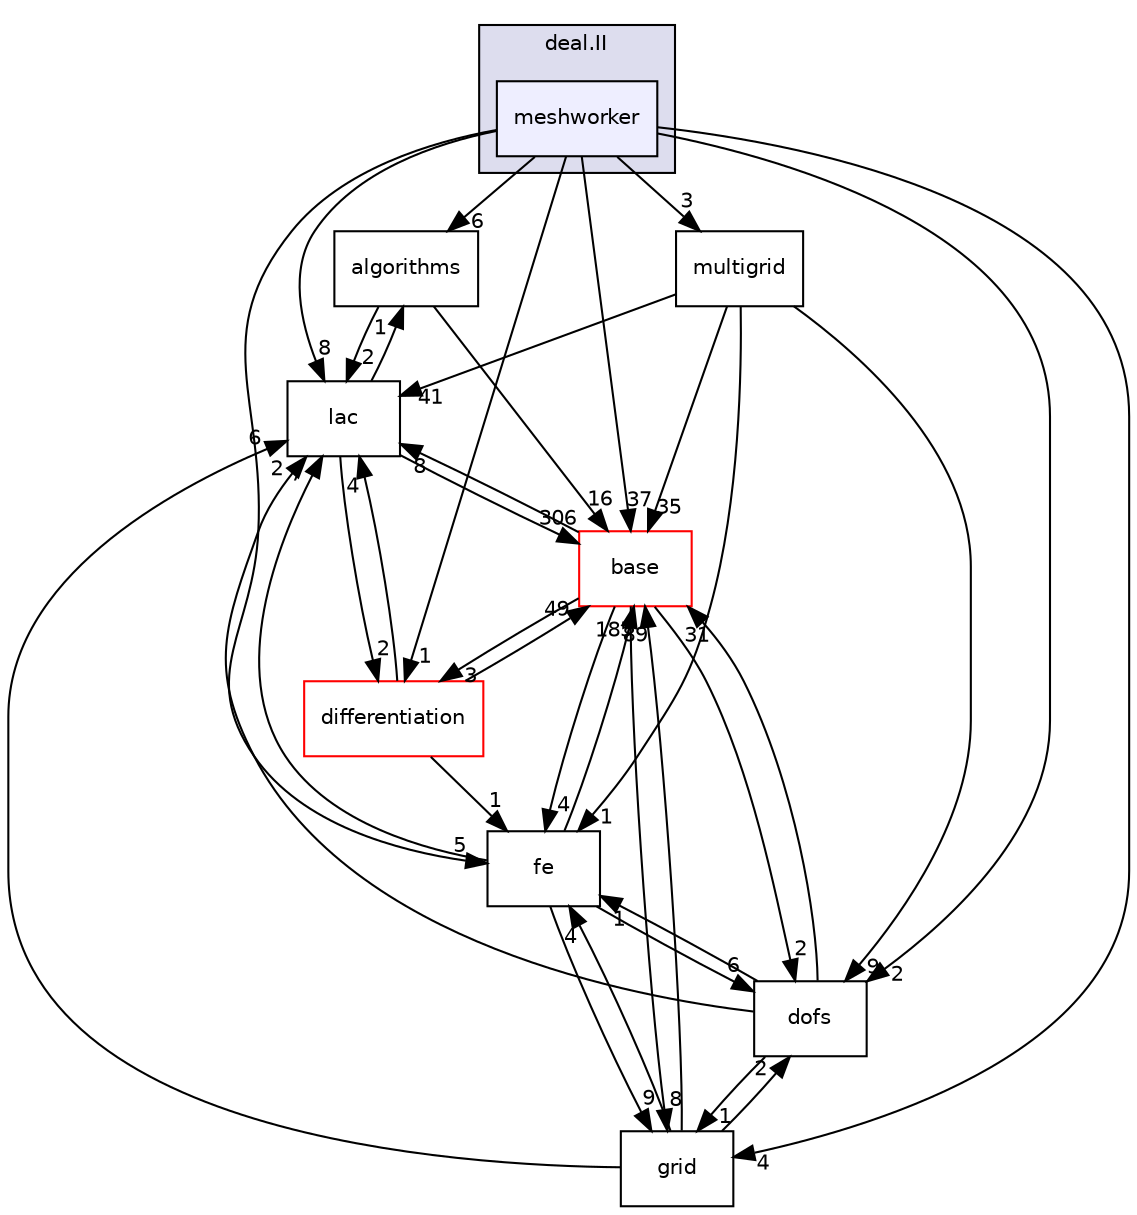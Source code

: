 digraph "include/deal.II/meshworker" {
  compound=true
  node [ fontsize="10", fontname="Helvetica"];
  edge [ labelfontsize="10", labelfontname="Helvetica"];
  subgraph clusterdir_ee90d91a514b839c31faec7a1d916f67 {
    graph [ bgcolor="#ddddee", pencolor="black", label="deal.II" fontname="Helvetica", fontsize="10", URL="dir_ee90d91a514b839c31faec7a1d916f67.html"]
  dir_33a86324b0d1f765939ced0f5e9d1f5c [shape=box, label="meshworker", style="filled", fillcolor="#eeeeff", pencolor="black", URL="dir_33a86324b0d1f765939ced0f5e9d1f5c.html"];
  }
  dir_5c5dfa38b75b645221b847816813e149 [shape=box label="algorithms" URL="dir_5c5dfa38b75b645221b847816813e149.html"];
  dir_f3c5e5ce8027ac46c102eb7f94481274 [shape=box label="differentiation" fillcolor="white" style="filled" color="red" URL="dir_f3c5e5ce8027ac46c102eb7f94481274.html"];
  dir_b2430326e20a3ae038db3bac19f0573b [shape=box label="lac" URL="dir_b2430326e20a3ae038db3bac19f0573b.html"];
  dir_a933ab6cde53f9fa4d29dc295cb0ac5f [shape=box label="grid" URL="dir_a933ab6cde53f9fa4d29dc295cb0ac5f.html"];
  dir_90a2ad6518b731f1dc196d14153b8b6b [shape=box label="base" fillcolor="white" style="filled" color="red" URL="dir_90a2ad6518b731f1dc196d14153b8b6b.html"];
  dir_ada57aea8afb76a9bb917c427f1e04b0 [shape=box label="multigrid" URL="dir_ada57aea8afb76a9bb917c427f1e04b0.html"];
  dir_1a6d8571b8eba91bded1d6534762df79 [shape=box label="dofs" URL="dir_1a6d8571b8eba91bded1d6534762df79.html"];
  dir_9706acb4d69a98d7c15ebe226493116f [shape=box label="fe" URL="dir_9706acb4d69a98d7c15ebe226493116f.html"];
  dir_33a86324b0d1f765939ced0f5e9d1f5c->dir_5c5dfa38b75b645221b847816813e149 [headlabel="6", labeldistance=1.5 headhref="dir_000106_000064.html"];
  dir_33a86324b0d1f765939ced0f5e9d1f5c->dir_f3c5e5ce8027ac46c102eb7f94481274 [headlabel="1", labeldistance=1.5 headhref="dir_000106_000079.html"];
  dir_33a86324b0d1f765939ced0f5e9d1f5c->dir_b2430326e20a3ae038db3bac19f0573b [headlabel="8", labeldistance=1.5 headhref="dir_000106_000013.html"];
  dir_33a86324b0d1f765939ced0f5e9d1f5c->dir_a933ab6cde53f9fa4d29dc295cb0ac5f [headlabel="4", labeldistance=1.5 headhref="dir_000106_000019.html"];
  dir_33a86324b0d1f765939ced0f5e9d1f5c->dir_90a2ad6518b731f1dc196d14153b8b6b [headlabel="37", labeldistance=1.5 headhref="dir_000106_000010.html"];
  dir_33a86324b0d1f765939ced0f5e9d1f5c->dir_ada57aea8afb76a9bb917c427f1e04b0 [headlabel="3", labeldistance=1.5 headhref="dir_000106_000109.html"];
  dir_33a86324b0d1f765939ced0f5e9d1f5c->dir_1a6d8571b8eba91bded1d6534762df79 [headlabel="2", labeldistance=1.5 headhref="dir_000106_000094.html"];
  dir_33a86324b0d1f765939ced0f5e9d1f5c->dir_9706acb4d69a98d7c15ebe226493116f [headlabel="5", labeldistance=1.5 headhref="dir_000106_000016.html"];
  dir_5c5dfa38b75b645221b847816813e149->dir_b2430326e20a3ae038db3bac19f0573b [headlabel="2", labeldistance=1.5 headhref="dir_000064_000013.html"];
  dir_5c5dfa38b75b645221b847816813e149->dir_90a2ad6518b731f1dc196d14153b8b6b [headlabel="16", labeldistance=1.5 headhref="dir_000064_000010.html"];
  dir_f3c5e5ce8027ac46c102eb7f94481274->dir_b2430326e20a3ae038db3bac19f0573b [headlabel="4", labeldistance=1.5 headhref="dir_000079_000013.html"];
  dir_f3c5e5ce8027ac46c102eb7f94481274->dir_90a2ad6518b731f1dc196d14153b8b6b [headlabel="49", labeldistance=1.5 headhref="dir_000079_000010.html"];
  dir_f3c5e5ce8027ac46c102eb7f94481274->dir_9706acb4d69a98d7c15ebe226493116f [headlabel="1", labeldistance=1.5 headhref="dir_000079_000016.html"];
  dir_b2430326e20a3ae038db3bac19f0573b->dir_5c5dfa38b75b645221b847816813e149 [headlabel="1", labeldistance=1.5 headhref="dir_000013_000064.html"];
  dir_b2430326e20a3ae038db3bac19f0573b->dir_f3c5e5ce8027ac46c102eb7f94481274 [headlabel="2", labeldistance=1.5 headhref="dir_000013_000079.html"];
  dir_b2430326e20a3ae038db3bac19f0573b->dir_90a2ad6518b731f1dc196d14153b8b6b [headlabel="306", labeldistance=1.5 headhref="dir_000013_000010.html"];
  dir_a933ab6cde53f9fa4d29dc295cb0ac5f->dir_b2430326e20a3ae038db3bac19f0573b [headlabel="6", labeldistance=1.5 headhref="dir_000019_000013.html"];
  dir_a933ab6cde53f9fa4d29dc295cb0ac5f->dir_90a2ad6518b731f1dc196d14153b8b6b [headlabel="89", labeldistance=1.5 headhref="dir_000019_000010.html"];
  dir_a933ab6cde53f9fa4d29dc295cb0ac5f->dir_1a6d8571b8eba91bded1d6534762df79 [headlabel="2", labeldistance=1.5 headhref="dir_000019_000094.html"];
  dir_a933ab6cde53f9fa4d29dc295cb0ac5f->dir_9706acb4d69a98d7c15ebe226493116f [headlabel="4", labeldistance=1.5 headhref="dir_000019_000016.html"];
  dir_90a2ad6518b731f1dc196d14153b8b6b->dir_f3c5e5ce8027ac46c102eb7f94481274 [headlabel="3", labeldistance=1.5 headhref="dir_000010_000079.html"];
  dir_90a2ad6518b731f1dc196d14153b8b6b->dir_b2430326e20a3ae038db3bac19f0573b [headlabel="8", labeldistance=1.5 headhref="dir_000010_000013.html"];
  dir_90a2ad6518b731f1dc196d14153b8b6b->dir_a933ab6cde53f9fa4d29dc295cb0ac5f [headlabel="8", labeldistance=1.5 headhref="dir_000010_000019.html"];
  dir_90a2ad6518b731f1dc196d14153b8b6b->dir_1a6d8571b8eba91bded1d6534762df79 [headlabel="2", labeldistance=1.5 headhref="dir_000010_000094.html"];
  dir_90a2ad6518b731f1dc196d14153b8b6b->dir_9706acb4d69a98d7c15ebe226493116f [headlabel="4", labeldistance=1.5 headhref="dir_000010_000016.html"];
  dir_ada57aea8afb76a9bb917c427f1e04b0->dir_b2430326e20a3ae038db3bac19f0573b [headlabel="41", labeldistance=1.5 headhref="dir_000109_000013.html"];
  dir_ada57aea8afb76a9bb917c427f1e04b0->dir_90a2ad6518b731f1dc196d14153b8b6b [headlabel="35", labeldistance=1.5 headhref="dir_000109_000010.html"];
  dir_ada57aea8afb76a9bb917c427f1e04b0->dir_1a6d8571b8eba91bded1d6534762df79 [headlabel="9", labeldistance=1.5 headhref="dir_000109_000094.html"];
  dir_ada57aea8afb76a9bb917c427f1e04b0->dir_9706acb4d69a98d7c15ebe226493116f [headlabel="1", labeldistance=1.5 headhref="dir_000109_000016.html"];
  dir_1a6d8571b8eba91bded1d6534762df79->dir_b2430326e20a3ae038db3bac19f0573b [headlabel="2", labeldistance=1.5 headhref="dir_000094_000013.html"];
  dir_1a6d8571b8eba91bded1d6534762df79->dir_a933ab6cde53f9fa4d29dc295cb0ac5f [headlabel="1", labeldistance=1.5 headhref="dir_000094_000019.html"];
  dir_1a6d8571b8eba91bded1d6534762df79->dir_90a2ad6518b731f1dc196d14153b8b6b [headlabel="31", labeldistance=1.5 headhref="dir_000094_000010.html"];
  dir_1a6d8571b8eba91bded1d6534762df79->dir_9706acb4d69a98d7c15ebe226493116f [headlabel="1", labeldistance=1.5 headhref="dir_000094_000016.html"];
  dir_9706acb4d69a98d7c15ebe226493116f->dir_b2430326e20a3ae038db3bac19f0573b [headlabel="7", labeldistance=1.5 headhref="dir_000016_000013.html"];
  dir_9706acb4d69a98d7c15ebe226493116f->dir_a933ab6cde53f9fa4d29dc295cb0ac5f [headlabel="9", labeldistance=1.5 headhref="dir_000016_000019.html"];
  dir_9706acb4d69a98d7c15ebe226493116f->dir_90a2ad6518b731f1dc196d14153b8b6b [headlabel="185", labeldistance=1.5 headhref="dir_000016_000010.html"];
  dir_9706acb4d69a98d7c15ebe226493116f->dir_1a6d8571b8eba91bded1d6534762df79 [headlabel="6", labeldistance=1.5 headhref="dir_000016_000094.html"];
}
